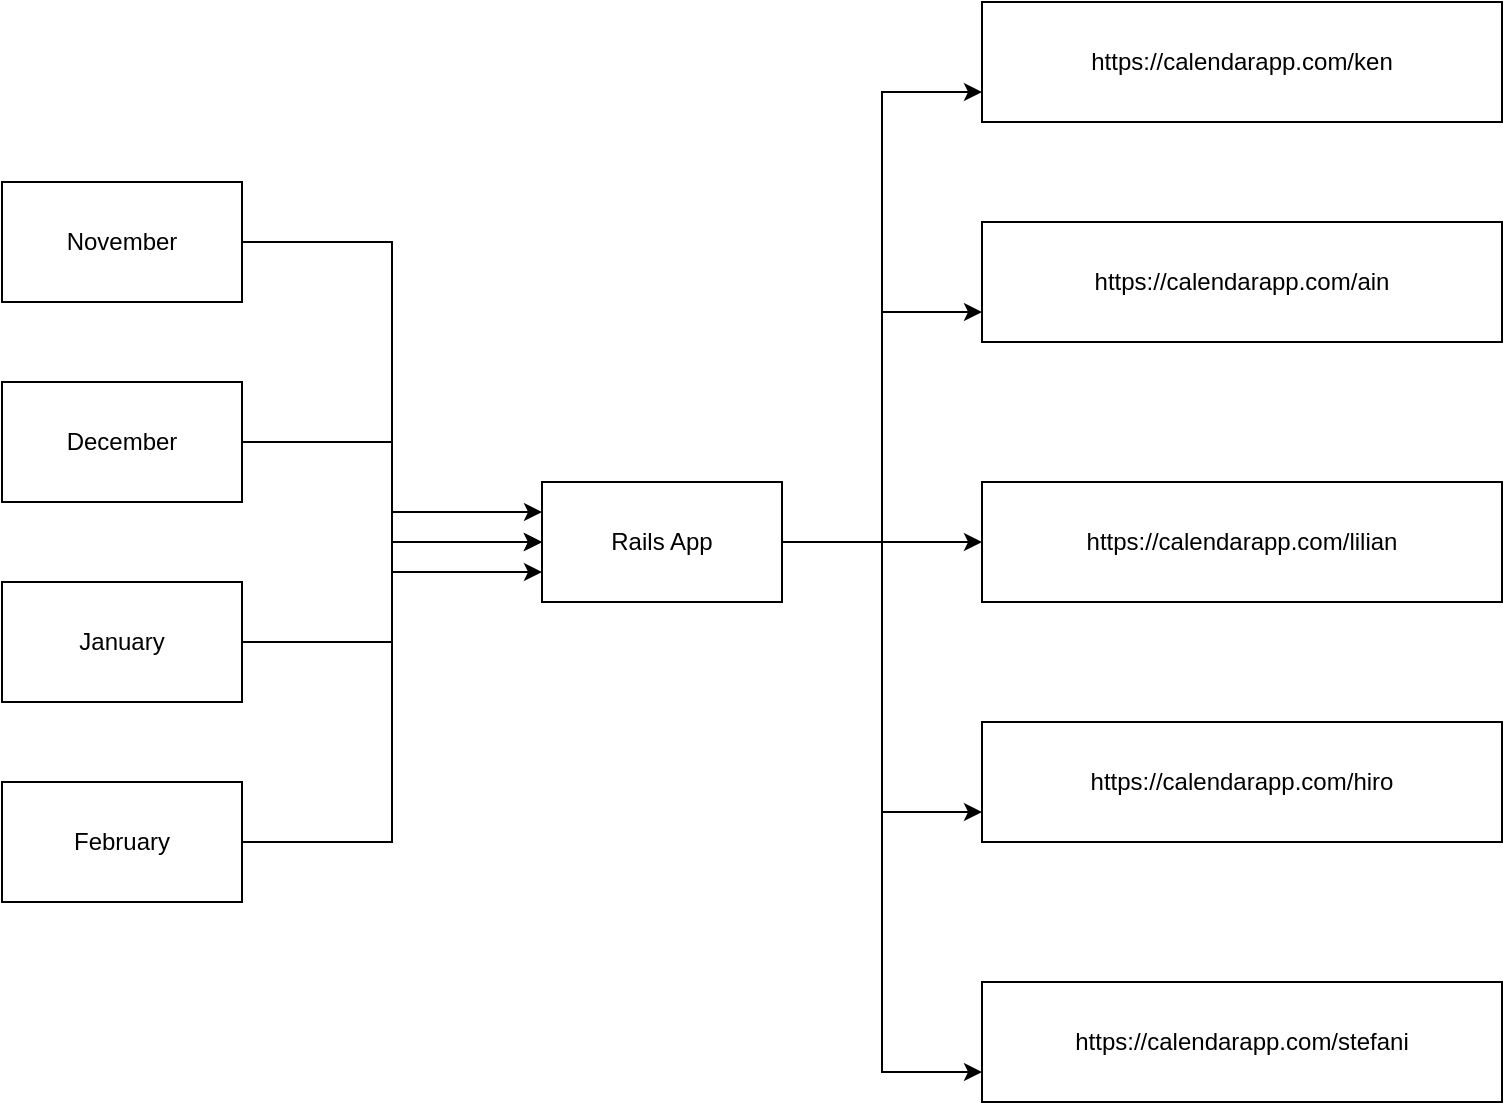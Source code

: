 <mxfile version="23.0.1" type="github">
  <diagram name="Page-1" id="R0vQjT5al2P0gwGYPVFk">
    <mxGraphModel dx="1625" dy="1458" grid="1" gridSize="10" guides="1" tooltips="1" connect="1" arrows="1" fold="1" page="1" pageScale="1" pageWidth="850" pageHeight="1100" math="0" shadow="0">
      <root>
        <mxCell id="0" />
        <mxCell id="1" parent="0" />
        <mxCell id="uBahI-oKu0DXhOYlKnYI-6" style="edgeStyle=orthogonalEdgeStyle;rounded=0;orthogonalLoop=1;jettySize=auto;html=1;entryX=0;entryY=0.75;entryDx=0;entryDy=0;" edge="1" parent="1" source="uBahI-oKu0DXhOYlKnYI-1" target="uBahI-oKu0DXhOYlKnYI-5">
          <mxGeometry relative="1" as="geometry" />
        </mxCell>
        <mxCell id="uBahI-oKu0DXhOYlKnYI-1" value="November" style="rounded=0;whiteSpace=wrap;html=1;" vertex="1" parent="1">
          <mxGeometry x="40" y="480" width="120" height="60" as="geometry" />
        </mxCell>
        <mxCell id="uBahI-oKu0DXhOYlKnYI-7" style="edgeStyle=orthogonalEdgeStyle;rounded=0;orthogonalLoop=1;jettySize=auto;html=1;entryX=0;entryY=0.25;entryDx=0;entryDy=0;" edge="1" parent="1" source="uBahI-oKu0DXhOYlKnYI-2" target="uBahI-oKu0DXhOYlKnYI-5">
          <mxGeometry relative="1" as="geometry" />
        </mxCell>
        <mxCell id="uBahI-oKu0DXhOYlKnYI-2" value="December" style="rounded=0;whiteSpace=wrap;html=1;" vertex="1" parent="1">
          <mxGeometry x="40" y="580" width="120" height="60" as="geometry" />
        </mxCell>
        <mxCell id="uBahI-oKu0DXhOYlKnYI-9" style="edgeStyle=orthogonalEdgeStyle;rounded=0;orthogonalLoop=1;jettySize=auto;html=1;entryX=0;entryY=0.5;entryDx=0;entryDy=0;" edge="1" parent="1" source="uBahI-oKu0DXhOYlKnYI-3" target="uBahI-oKu0DXhOYlKnYI-5">
          <mxGeometry relative="1" as="geometry" />
        </mxCell>
        <mxCell id="uBahI-oKu0DXhOYlKnYI-3" value="February" style="rounded=0;whiteSpace=wrap;html=1;" vertex="1" parent="1">
          <mxGeometry x="40" y="780" width="120" height="60" as="geometry" />
        </mxCell>
        <mxCell id="uBahI-oKu0DXhOYlKnYI-8" style="edgeStyle=orthogonalEdgeStyle;rounded=0;orthogonalLoop=1;jettySize=auto;html=1;entryX=0;entryY=0.5;entryDx=0;entryDy=0;" edge="1" parent="1" source="uBahI-oKu0DXhOYlKnYI-4" target="uBahI-oKu0DXhOYlKnYI-5">
          <mxGeometry relative="1" as="geometry" />
        </mxCell>
        <mxCell id="uBahI-oKu0DXhOYlKnYI-4" value="January" style="rounded=0;whiteSpace=wrap;html=1;" vertex="1" parent="1">
          <mxGeometry x="40" y="680" width="120" height="60" as="geometry" />
        </mxCell>
        <mxCell id="uBahI-oKu0DXhOYlKnYI-16" style="edgeStyle=orthogonalEdgeStyle;rounded=0;orthogonalLoop=1;jettySize=auto;html=1;entryX=0;entryY=0.75;entryDx=0;entryDy=0;" edge="1" parent="1" source="uBahI-oKu0DXhOYlKnYI-5" target="uBahI-oKu0DXhOYlKnYI-10">
          <mxGeometry relative="1" as="geometry" />
        </mxCell>
        <mxCell id="uBahI-oKu0DXhOYlKnYI-17" style="edgeStyle=orthogonalEdgeStyle;rounded=0;orthogonalLoop=1;jettySize=auto;html=1;entryX=0;entryY=0.75;entryDx=0;entryDy=0;" edge="1" parent="1" source="uBahI-oKu0DXhOYlKnYI-5" target="uBahI-oKu0DXhOYlKnYI-12">
          <mxGeometry relative="1" as="geometry" />
        </mxCell>
        <mxCell id="uBahI-oKu0DXhOYlKnYI-18" style="edgeStyle=orthogonalEdgeStyle;rounded=0;orthogonalLoop=1;jettySize=auto;html=1;" edge="1" parent="1" source="uBahI-oKu0DXhOYlKnYI-5" target="uBahI-oKu0DXhOYlKnYI-13">
          <mxGeometry relative="1" as="geometry" />
        </mxCell>
        <mxCell id="uBahI-oKu0DXhOYlKnYI-19" style="edgeStyle=orthogonalEdgeStyle;rounded=0;orthogonalLoop=1;jettySize=auto;html=1;entryX=0;entryY=0.75;entryDx=0;entryDy=0;" edge="1" parent="1" source="uBahI-oKu0DXhOYlKnYI-5" target="uBahI-oKu0DXhOYlKnYI-14">
          <mxGeometry relative="1" as="geometry" />
        </mxCell>
        <mxCell id="uBahI-oKu0DXhOYlKnYI-20" style="edgeStyle=orthogonalEdgeStyle;rounded=0;orthogonalLoop=1;jettySize=auto;html=1;entryX=0;entryY=0.75;entryDx=0;entryDy=0;" edge="1" parent="1" source="uBahI-oKu0DXhOYlKnYI-5" target="uBahI-oKu0DXhOYlKnYI-15">
          <mxGeometry relative="1" as="geometry" />
        </mxCell>
        <mxCell id="uBahI-oKu0DXhOYlKnYI-5" value="Rails App" style="rounded=0;whiteSpace=wrap;html=1;" vertex="1" parent="1">
          <mxGeometry x="310" y="630" width="120" height="60" as="geometry" />
        </mxCell>
        <mxCell id="uBahI-oKu0DXhOYlKnYI-10" value="https://calendarapp.com/ken" style="rounded=0;whiteSpace=wrap;html=1;" vertex="1" parent="1">
          <mxGeometry x="530" y="390" width="260" height="60" as="geometry" />
        </mxCell>
        <mxCell id="uBahI-oKu0DXhOYlKnYI-12" value="https://calendarapp.com/ain" style="rounded=0;whiteSpace=wrap;html=1;" vertex="1" parent="1">
          <mxGeometry x="530" y="500" width="260" height="60" as="geometry" />
        </mxCell>
        <mxCell id="uBahI-oKu0DXhOYlKnYI-13" value="https://calendarapp.com/lilian" style="rounded=0;whiteSpace=wrap;html=1;" vertex="1" parent="1">
          <mxGeometry x="530" y="630" width="260" height="60" as="geometry" />
        </mxCell>
        <mxCell id="uBahI-oKu0DXhOYlKnYI-14" value="https://calendarapp.com/hiro" style="rounded=0;whiteSpace=wrap;html=1;" vertex="1" parent="1">
          <mxGeometry x="530" y="750" width="260" height="60" as="geometry" />
        </mxCell>
        <mxCell id="uBahI-oKu0DXhOYlKnYI-15" value="https://calendarapp.com/stefani" style="rounded=0;whiteSpace=wrap;html=1;" vertex="1" parent="1">
          <mxGeometry x="530" y="880" width="260" height="60" as="geometry" />
        </mxCell>
      </root>
    </mxGraphModel>
  </diagram>
</mxfile>
